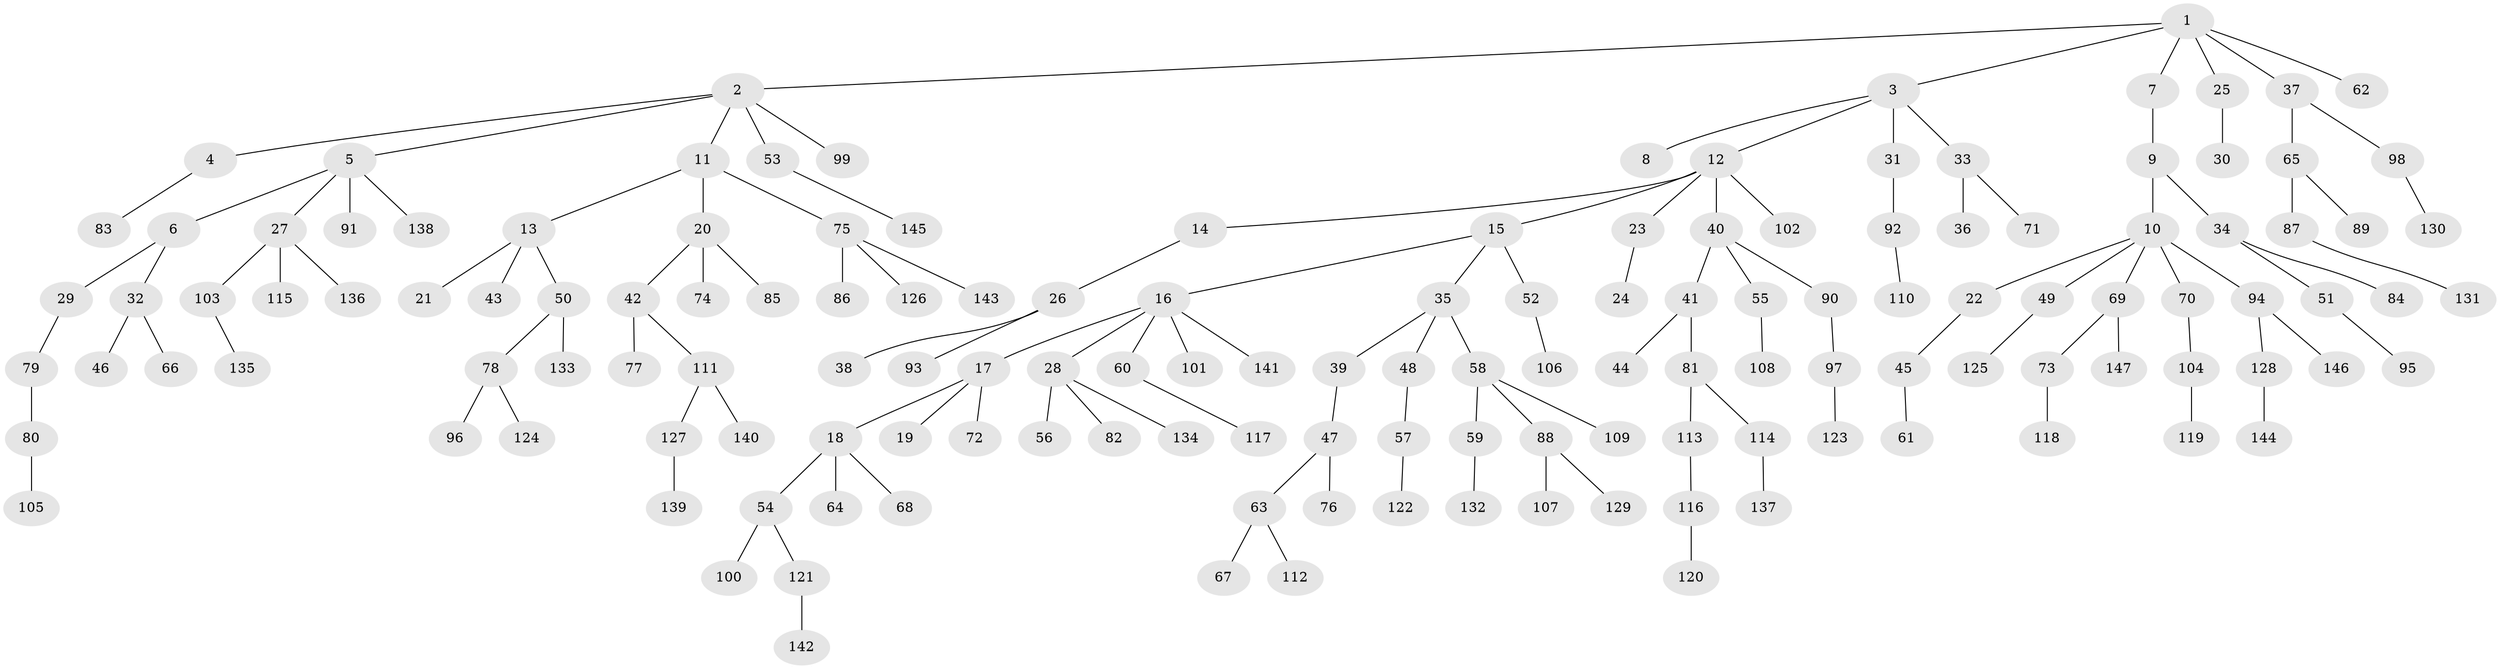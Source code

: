 // Generated by graph-tools (version 1.1) at 2025/02/03/09/25 03:02:30]
// undirected, 147 vertices, 146 edges
graph export_dot {
graph [start="1"]
  node [color=gray90,style=filled];
  1;
  2;
  3;
  4;
  5;
  6;
  7;
  8;
  9;
  10;
  11;
  12;
  13;
  14;
  15;
  16;
  17;
  18;
  19;
  20;
  21;
  22;
  23;
  24;
  25;
  26;
  27;
  28;
  29;
  30;
  31;
  32;
  33;
  34;
  35;
  36;
  37;
  38;
  39;
  40;
  41;
  42;
  43;
  44;
  45;
  46;
  47;
  48;
  49;
  50;
  51;
  52;
  53;
  54;
  55;
  56;
  57;
  58;
  59;
  60;
  61;
  62;
  63;
  64;
  65;
  66;
  67;
  68;
  69;
  70;
  71;
  72;
  73;
  74;
  75;
  76;
  77;
  78;
  79;
  80;
  81;
  82;
  83;
  84;
  85;
  86;
  87;
  88;
  89;
  90;
  91;
  92;
  93;
  94;
  95;
  96;
  97;
  98;
  99;
  100;
  101;
  102;
  103;
  104;
  105;
  106;
  107;
  108;
  109;
  110;
  111;
  112;
  113;
  114;
  115;
  116;
  117;
  118;
  119;
  120;
  121;
  122;
  123;
  124;
  125;
  126;
  127;
  128;
  129;
  130;
  131;
  132;
  133;
  134;
  135;
  136;
  137;
  138;
  139;
  140;
  141;
  142;
  143;
  144;
  145;
  146;
  147;
  1 -- 2;
  1 -- 3;
  1 -- 7;
  1 -- 25;
  1 -- 37;
  1 -- 62;
  2 -- 4;
  2 -- 5;
  2 -- 11;
  2 -- 53;
  2 -- 99;
  3 -- 8;
  3 -- 12;
  3 -- 31;
  3 -- 33;
  4 -- 83;
  5 -- 6;
  5 -- 27;
  5 -- 91;
  5 -- 138;
  6 -- 29;
  6 -- 32;
  7 -- 9;
  9 -- 10;
  9 -- 34;
  10 -- 22;
  10 -- 49;
  10 -- 69;
  10 -- 70;
  10 -- 94;
  11 -- 13;
  11 -- 20;
  11 -- 75;
  12 -- 14;
  12 -- 15;
  12 -- 23;
  12 -- 40;
  12 -- 102;
  13 -- 21;
  13 -- 43;
  13 -- 50;
  14 -- 26;
  15 -- 16;
  15 -- 35;
  15 -- 52;
  16 -- 17;
  16 -- 28;
  16 -- 60;
  16 -- 101;
  16 -- 141;
  17 -- 18;
  17 -- 19;
  17 -- 72;
  18 -- 54;
  18 -- 64;
  18 -- 68;
  20 -- 42;
  20 -- 74;
  20 -- 85;
  22 -- 45;
  23 -- 24;
  25 -- 30;
  26 -- 38;
  26 -- 93;
  27 -- 103;
  27 -- 115;
  27 -- 136;
  28 -- 56;
  28 -- 82;
  28 -- 134;
  29 -- 79;
  31 -- 92;
  32 -- 46;
  32 -- 66;
  33 -- 36;
  33 -- 71;
  34 -- 51;
  34 -- 84;
  35 -- 39;
  35 -- 48;
  35 -- 58;
  37 -- 65;
  37 -- 98;
  39 -- 47;
  40 -- 41;
  40 -- 55;
  40 -- 90;
  41 -- 44;
  41 -- 81;
  42 -- 77;
  42 -- 111;
  45 -- 61;
  47 -- 63;
  47 -- 76;
  48 -- 57;
  49 -- 125;
  50 -- 78;
  50 -- 133;
  51 -- 95;
  52 -- 106;
  53 -- 145;
  54 -- 100;
  54 -- 121;
  55 -- 108;
  57 -- 122;
  58 -- 59;
  58 -- 88;
  58 -- 109;
  59 -- 132;
  60 -- 117;
  63 -- 67;
  63 -- 112;
  65 -- 87;
  65 -- 89;
  69 -- 73;
  69 -- 147;
  70 -- 104;
  73 -- 118;
  75 -- 86;
  75 -- 126;
  75 -- 143;
  78 -- 96;
  78 -- 124;
  79 -- 80;
  80 -- 105;
  81 -- 113;
  81 -- 114;
  87 -- 131;
  88 -- 107;
  88 -- 129;
  90 -- 97;
  92 -- 110;
  94 -- 128;
  94 -- 146;
  97 -- 123;
  98 -- 130;
  103 -- 135;
  104 -- 119;
  111 -- 127;
  111 -- 140;
  113 -- 116;
  114 -- 137;
  116 -- 120;
  121 -- 142;
  127 -- 139;
  128 -- 144;
}

